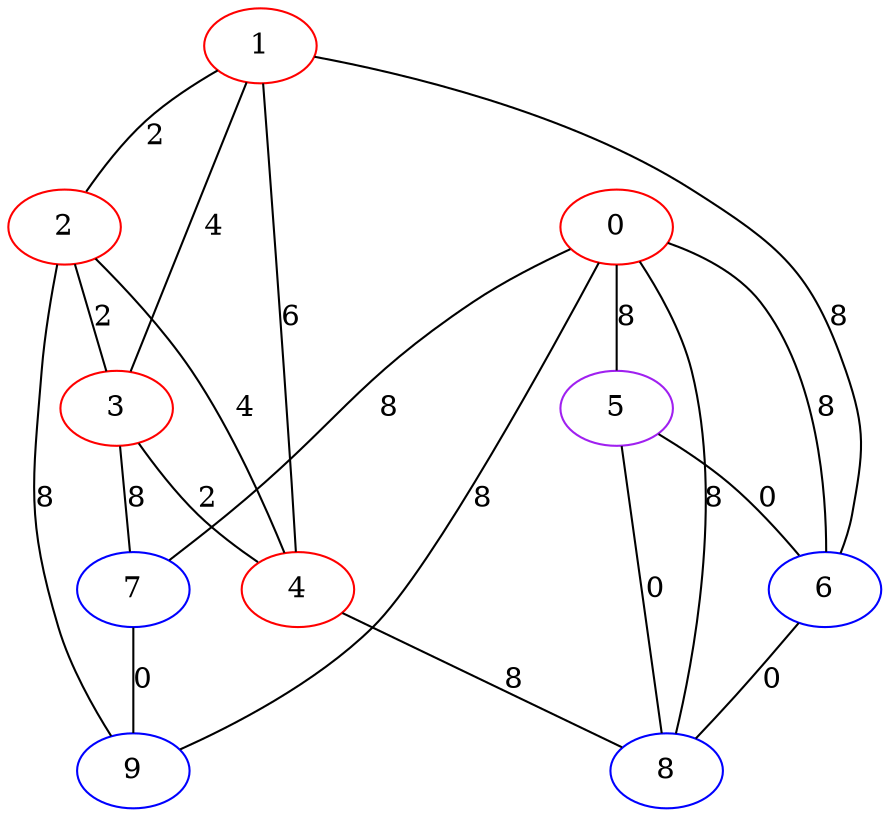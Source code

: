 graph "" {
0 [color=red, weight=1];
1 [color=red, weight=1];
2 [color=red, weight=1];
3 [color=red, weight=1];
4 [color=red, weight=1];
5 [color=purple, weight=4];
6 [color=blue, weight=3];
7 [color=blue, weight=3];
8 [color=blue, weight=3];
9 [color=blue, weight=3];
0 -- 8  [key=0, label=8];
0 -- 9  [key=0, label=8];
0 -- 5  [key=0, label=8];
0 -- 6  [key=0, label=8];
0 -- 7  [key=0, label=8];
1 -- 2  [key=0, label=2];
1 -- 3  [key=0, label=4];
1 -- 4  [key=0, label=6];
1 -- 6  [key=0, label=8];
2 -- 3  [key=0, label=2];
2 -- 4  [key=0, label=4];
2 -- 9  [key=0, label=8];
3 -- 4  [key=0, label=2];
3 -- 7  [key=0, label=8];
4 -- 8  [key=0, label=8];
5 -- 8  [key=0, label=0];
5 -- 6  [key=0, label=0];
6 -- 8  [key=0, label=0];
7 -- 9  [key=0, label=0];
}
